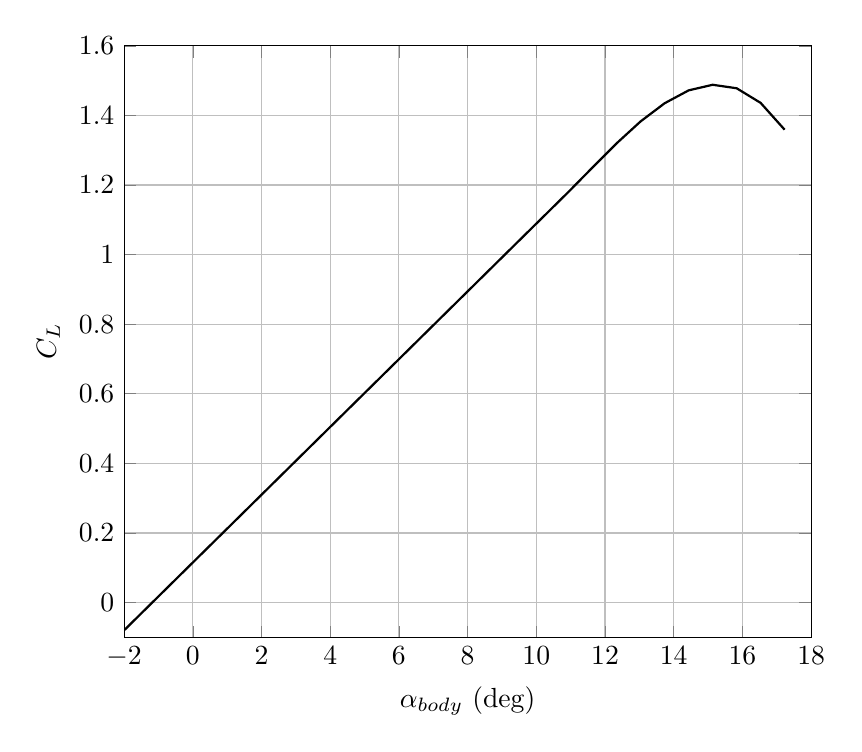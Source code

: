 %CL vs Alpha clean WING
\begin{tikzpicture}

\begin{axis}[
width=0.85\textwidth,
height=0.75\textwidth,
scaled ticks=false, tick label style={/pgf/number format/fixed},
xmin=-2,
xmax=18,
xlabel={$\alpha_{body}$ (deg)},
xmajorgrids,
ymin=-0.1,
ymax=1.6,
ylabel={$C_L$ },
ymajorgrids,
]

\addplot [
color=black,
thick
]
table[row sep=crcr]{
-10.0	-0.86\\
-9.302	-0.792\\
-8.604	-0.723\\
-7.906	-0.655\\
-7.207	-0.587\\
-6.509	-0.519\\
-5.811	-0.451\\
-5.113	-0.383\\
-4.415	-0.315\\
-3.717	-0.247\\
-3.018	-0.179\\
-2.32	-0.111\\
-1.622	-0.043\\
-0.924	0.025\\
-0.226	0.093\\
0.472	0.161\\
1.171	0.229\\
1.869	0.297\\
2.567	0.365\\
3.265	0.433\\
3.963	0.501\\
4.661	0.569\\
5.36	0.637\\
6.058	0.705\\
6.756	0.773\\
7.454	0.841\\
8.152	0.909\\
8.85	0.977\\
9.548	1.045\\
10.247	1.113\\
10.945	1.181\\
11.643	1.251\\
12.341	1.32\\
13.039	1.383\\
13.737	1.435\\
14.436	1.472\\
15.134	1.488\\
15.832	1.478\\
16.53	1.436\\
17.228	1.359\\
};
\end{axis}
\end{tikzpicture}%
